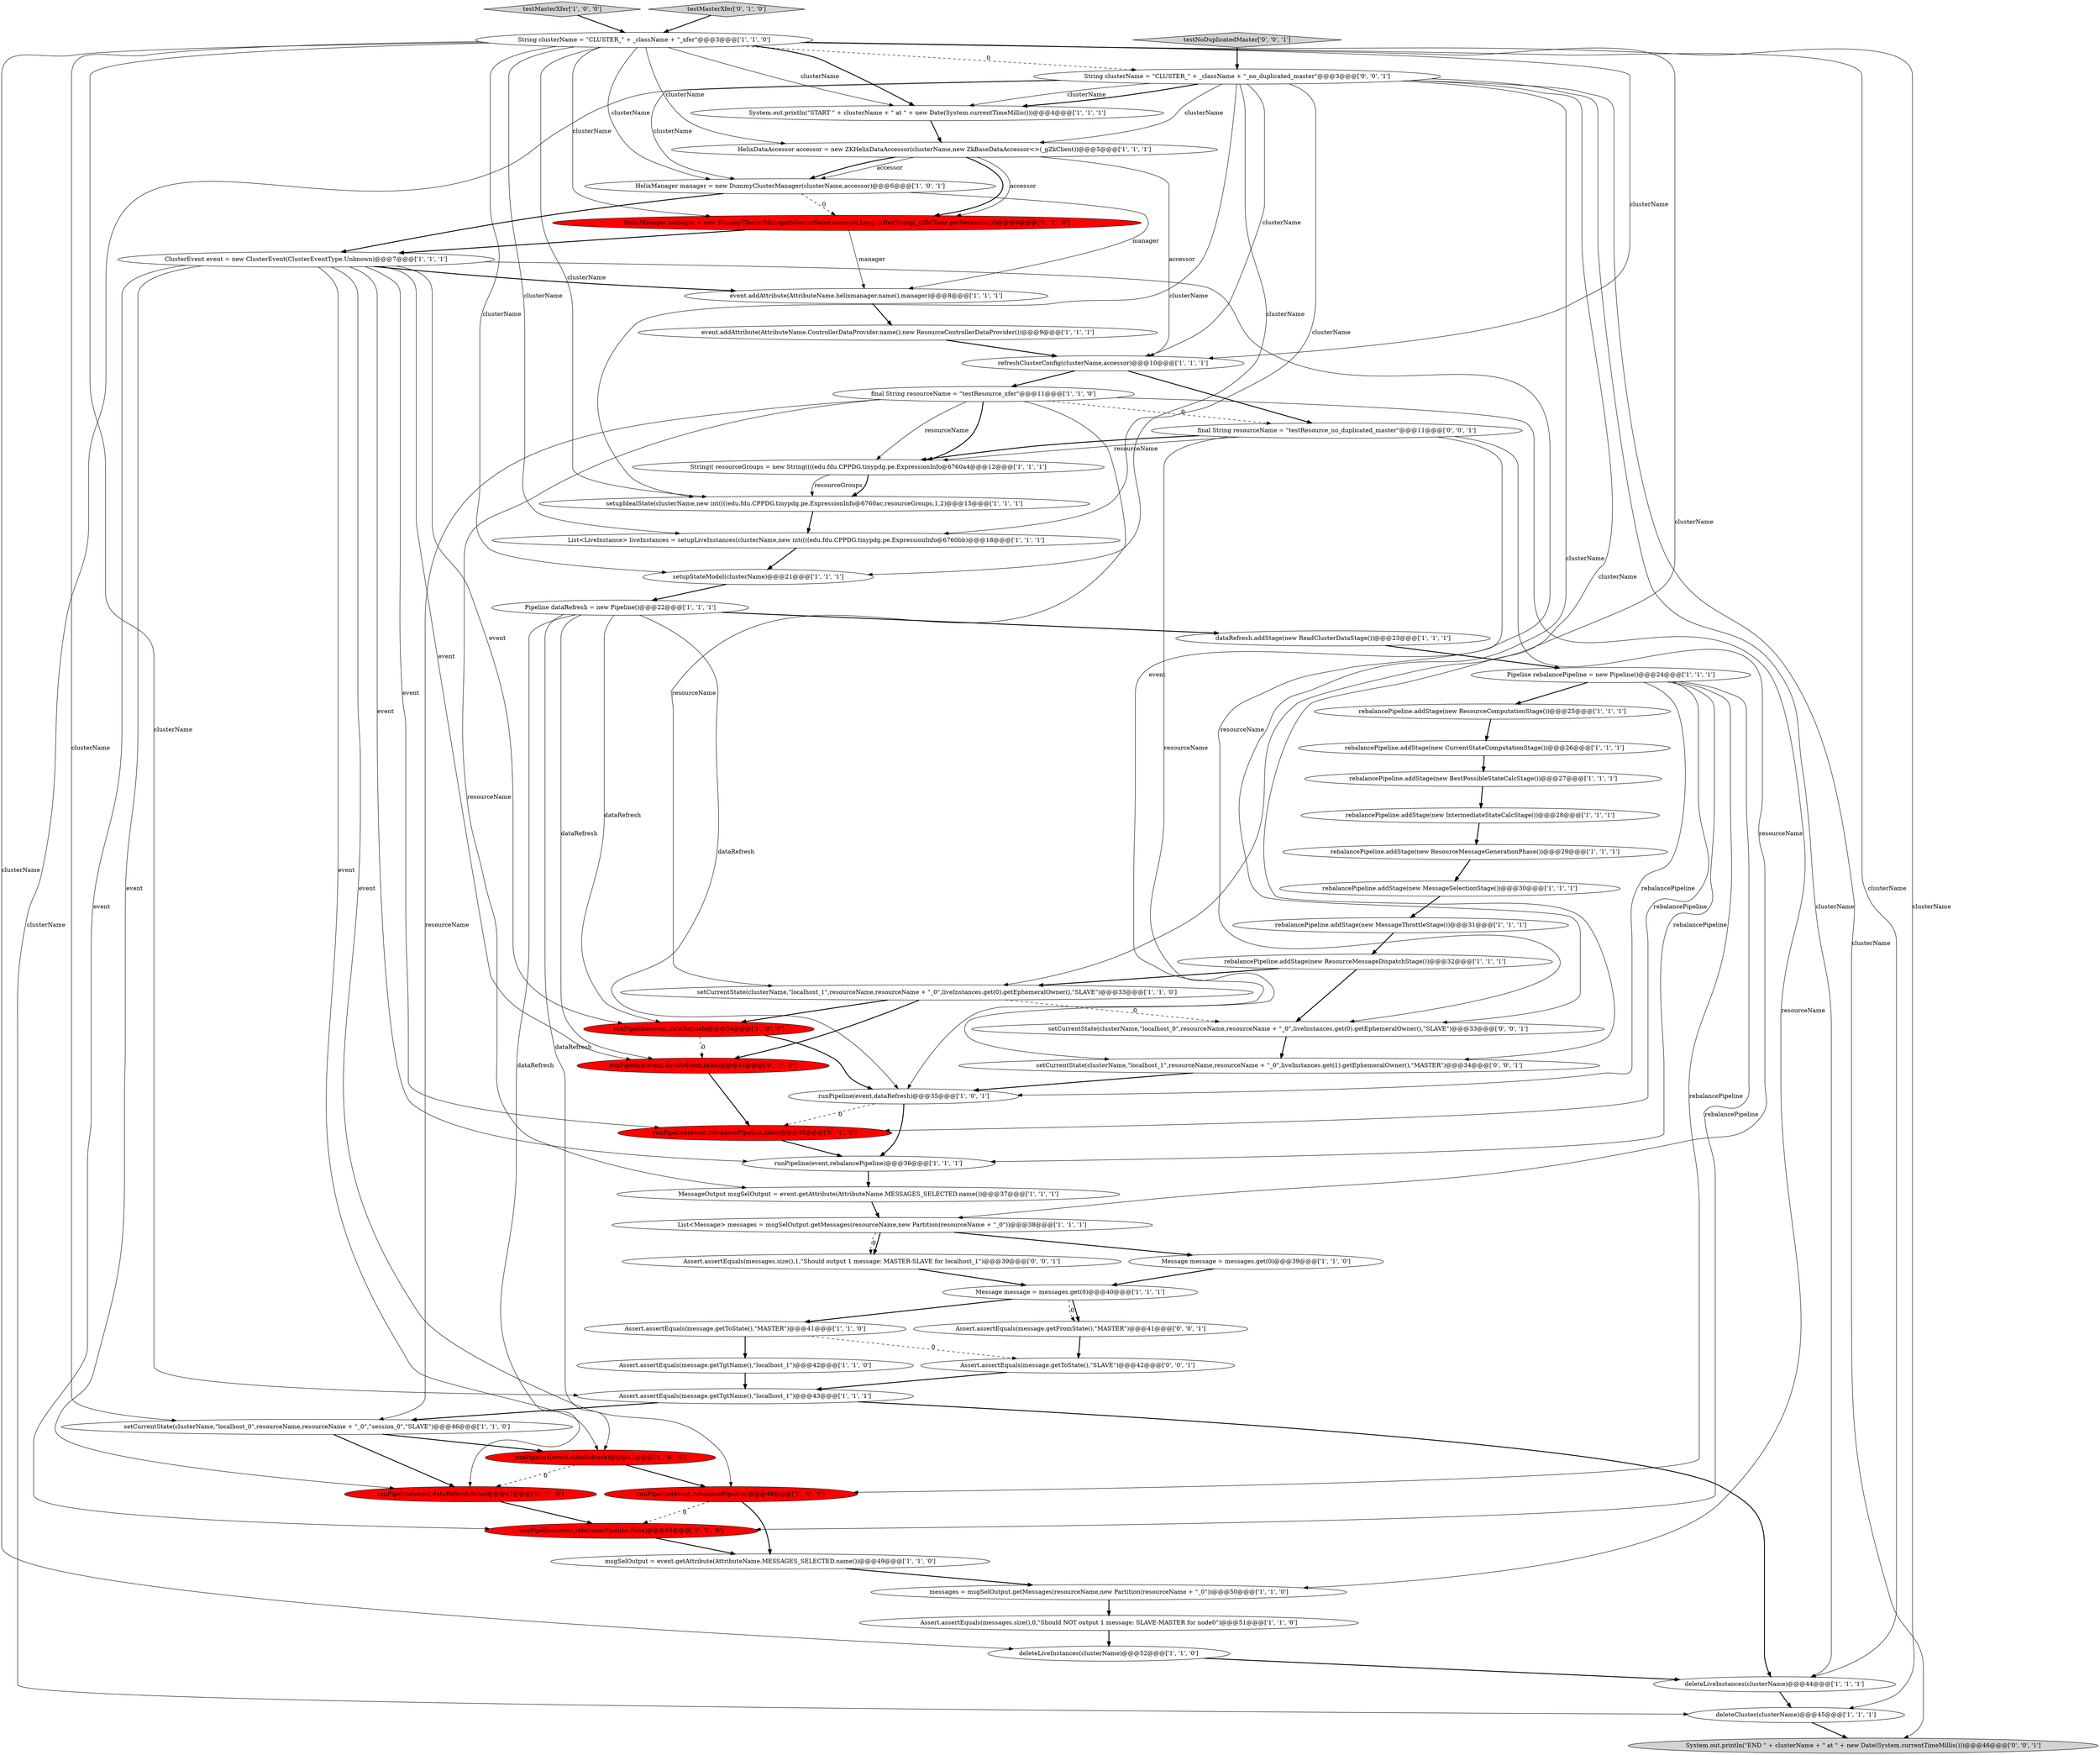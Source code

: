 digraph {
55 [style = filled, label = "Assert.assertEquals(messages.size(),1,\"Should output 1 message: MASTER-SLAVE for localhost_1\")@@@39@@@['0', '0', '1']", fillcolor = white, shape = ellipse image = "AAA0AAABBB3BBB"];
18 [style = filled, label = "Assert.assertEquals(message.getTgtName(),\"localhost_1\")@@@43@@@['1', '1', '1']", fillcolor = white, shape = ellipse image = "AAA0AAABBB1BBB"];
0 [style = filled, label = "rebalancePipeline.addStage(new IntermediateStateCalcStage())@@@28@@@['1', '1', '1']", fillcolor = white, shape = ellipse image = "AAA0AAABBB1BBB"];
26 [style = filled, label = "deleteLiveInstances(clusterName)@@@44@@@['1', '1', '1']", fillcolor = white, shape = ellipse image = "AAA0AAABBB1BBB"];
34 [style = filled, label = "final String resourceName = \"testResource_xfer\"@@@11@@@['1', '1', '0']", fillcolor = white, shape = ellipse image = "AAA0AAABBB1BBB"];
36 [style = filled, label = "Assert.assertEquals(message.getToState(),\"MASTER\")@@@41@@@['1', '1', '0']", fillcolor = white, shape = ellipse image = "AAA0AAABBB1BBB"];
29 [style = filled, label = "testMasterXfer['1', '0', '0']", fillcolor = lightgray, shape = diamond image = "AAA0AAABBB1BBB"];
23 [style = filled, label = "setCurrentState(clusterName,\"localhost_1\",resourceName,resourceName + \"_0\",liveInstances.get(0).getEphemeralOwner(),\"SLAVE\")@@@33@@@['1', '1', '0']", fillcolor = white, shape = ellipse image = "AAA0AAABBB1BBB"];
58 [style = filled, label = "setCurrentState(clusterName,\"localhost_1\",resourceName,resourceName + \"_0\",liveInstances.get(1).getEphemeralOwner(),\"MASTER\")@@@34@@@['0', '0', '1']", fillcolor = white, shape = ellipse image = "AAA0AAABBB3BBB"];
56 [style = filled, label = "String clusterName = \"CLUSTER_\" + _className + \"_no_duplicated_master\"@@@3@@@['0', '0', '1']", fillcolor = white, shape = ellipse image = "AAA0AAABBB3BBB"];
6 [style = filled, label = "rebalancePipeline.addStage(new ResourceComputationStage())@@@25@@@['1', '1', '1']", fillcolor = white, shape = ellipse image = "AAA0AAABBB1BBB"];
25 [style = filled, label = "rebalancePipeline.addStage(new MessageSelectionStage())@@@30@@@['1', '1', '1']", fillcolor = white, shape = ellipse image = "AAA0AAABBB1BBB"];
31 [style = filled, label = "rebalancePipeline.addStage(new MessageThrottleStage())@@@31@@@['1', '1', '1']", fillcolor = white, shape = ellipse image = "AAA0AAABBB1BBB"];
2 [style = filled, label = "rebalancePipeline.addStage(new CurrentStateComputationStage())@@@26@@@['1', '1', '1']", fillcolor = white, shape = ellipse image = "AAA0AAABBB1BBB"];
13 [style = filled, label = "runPipeline(event,dataRefresh)@@@47@@@['1', '0', '0']", fillcolor = red, shape = ellipse image = "AAA1AAABBB1BBB"];
59 [style = filled, label = "setCurrentState(clusterName,\"localhost_0\",resourceName,resourceName + \"_0\",liveInstances.get(0).getEphemeralOwner(),\"SLAVE\")@@@33@@@['0', '0', '1']", fillcolor = white, shape = ellipse image = "AAA0AAABBB3BBB"];
10 [style = filled, label = "List<LiveInstance> liveInstances = setupLiveInstances(clusterName,new int((((edu.fdu.CPPDG.tinypdg.pe.ExpressionInfo@6760bb)@@@18@@@['1', '1', '1']", fillcolor = white, shape = ellipse image = "AAA0AAABBB1BBB"];
21 [style = filled, label = "String(( resourceGroups = new String((((edu.fdu.CPPDG.tinypdg.pe.ExpressionInfo@6760a4@@@12@@@['1', '1', '1']", fillcolor = white, shape = ellipse image = "AAA0AAABBB1BBB"];
39 [style = filled, label = "String clusterName = \"CLUSTER_\" + _className + \"_xfer\"@@@3@@@['1', '1', '0']", fillcolor = white, shape = ellipse image = "AAA0AAABBB1BBB"];
27 [style = filled, label = "Assert.assertEquals(messages.size(),0,\"Should NOT output 1 message: SLAVE-MASTER for node0\")@@@51@@@['1', '1', '0']", fillcolor = white, shape = ellipse image = "AAA0AAABBB1BBB"];
16 [style = filled, label = "setupStateModel(clusterName)@@@21@@@['1', '1', '1']", fillcolor = white, shape = ellipse image = "AAA0AAABBB1BBB"];
43 [style = filled, label = "Message message = messages.get(0)@@@40@@@['1', '1', '1']", fillcolor = white, shape = ellipse image = "AAA0AAABBB1BBB"];
5 [style = filled, label = "setupIdealState(clusterName,new int((((edu.fdu.CPPDG.tinypdg.pe.ExpressionInfo@6760ac,resourceGroups,1,2)@@@15@@@['1', '1', '1']", fillcolor = white, shape = ellipse image = "AAA0AAABBB1BBB"];
7 [style = filled, label = "runPipeline(event,rebalancePipeline)@@@48@@@['1', '0', '0']", fillcolor = red, shape = ellipse image = "AAA1AAABBB1BBB"];
40 [style = filled, label = "runPipeline(event,rebalancePipeline)@@@36@@@['1', '1', '1']", fillcolor = white, shape = ellipse image = "AAA0AAABBB1BBB"];
15 [style = filled, label = "HelixManager manager = new DummyClusterManager(clusterName,accessor)@@@6@@@['1', '0', '1']", fillcolor = white, shape = ellipse image = "AAA0AAABBB1BBB"];
32 [style = filled, label = "deleteLiveInstances(clusterName)@@@52@@@['1', '1', '0']", fillcolor = white, shape = ellipse image = "AAA0AAABBB1BBB"];
24 [style = filled, label = "msgSelOutput = event.getAttribute(AttributeName.MESSAGES_SELECTED.name())@@@49@@@['1', '1', '0']", fillcolor = white, shape = ellipse image = "AAA0AAABBB1BBB"];
53 [style = filled, label = "testNoDuplicatedMaster['0', '0', '1']", fillcolor = lightgray, shape = diamond image = "AAA0AAABBB3BBB"];
41 [style = filled, label = "event.addAttribute(AttributeName.helixmanager.name(),manager)@@@8@@@['1', '1', '1']", fillcolor = white, shape = ellipse image = "AAA0AAABBB1BBB"];
45 [style = filled, label = "runPipeline(event,dataRefresh,false)@@@47@@@['0', '1', '0']", fillcolor = red, shape = ellipse image = "AAA1AAABBB2BBB"];
37 [style = filled, label = "Pipeline dataRefresh = new Pipeline()@@@22@@@['1', '1', '1']", fillcolor = white, shape = ellipse image = "AAA0AAABBB1BBB"];
1 [style = filled, label = "List<Message> messages = msgSelOutput.getMessages(resourceName,new Partition(resourceName + \"_0\"))@@@38@@@['1', '1', '1']", fillcolor = white, shape = ellipse image = "AAA0AAABBB1BBB"];
51 [style = filled, label = "Assert.assertEquals(message.getToState(),\"SLAVE\")@@@42@@@['0', '0', '1']", fillcolor = white, shape = ellipse image = "AAA0AAABBB3BBB"];
14 [style = filled, label = "refreshClusterConfig(clusterName,accessor)@@@10@@@['1', '1', '1']", fillcolor = white, shape = ellipse image = "AAA0AAABBB1BBB"];
17 [style = filled, label = "event.addAttribute(AttributeName.ControllerDataProvider.name(),new ResourceControllerDataProvider())@@@9@@@['1', '1', '1']", fillcolor = white, shape = ellipse image = "AAA0AAABBB1BBB"];
33 [style = filled, label = "HelixDataAccessor accessor = new ZKHelixDataAccessor(clusterName,new ZkBaseDataAccessor<>(_gZkClient))@@@5@@@['1', '1', '1']", fillcolor = white, shape = ellipse image = "AAA0AAABBB1BBB"];
38 [style = filled, label = "rebalancePipeline.addStage(new ResourceMessageGenerationPhase())@@@29@@@['1', '1', '1']", fillcolor = white, shape = ellipse image = "AAA0AAABBB1BBB"];
12 [style = filled, label = "runPipeline(event,dataRefresh)@@@34@@@['1', '0', '0']", fillcolor = red, shape = ellipse image = "AAA1AAABBB1BBB"];
8 [style = filled, label = "messages = msgSelOutput.getMessages(resourceName,new Partition(resourceName + \"_0\"))@@@50@@@['1', '1', '0']", fillcolor = white, shape = ellipse image = "AAA0AAABBB1BBB"];
57 [style = filled, label = "System.out.println(\"END \" + clusterName + \" at \" + new Date(System.currentTimeMillis()))@@@46@@@['0', '0', '1']", fillcolor = lightgray, shape = ellipse image = "AAA0AAABBB3BBB"];
54 [style = filled, label = "final String resourceName = \"testResource_no_duplicated_master\"@@@11@@@['0', '0', '1']", fillcolor = white, shape = ellipse image = "AAA0AAABBB3BBB"];
30 [style = filled, label = "Pipeline rebalancePipeline = new Pipeline()@@@24@@@['1', '1', '1']", fillcolor = white, shape = ellipse image = "AAA0AAABBB1BBB"];
52 [style = filled, label = "Assert.assertEquals(message.getFromState(),\"MASTER\")@@@41@@@['0', '0', '1']", fillcolor = white, shape = ellipse image = "AAA0AAABBB3BBB"];
11 [style = filled, label = "Assert.assertEquals(message.getTgtName(),\"localhost_1\")@@@42@@@['1', '1', '0']", fillcolor = white, shape = ellipse image = "AAA0AAABBB1BBB"];
3 [style = filled, label = "Message message = messages.get(0)@@@39@@@['1', '1', '0']", fillcolor = white, shape = ellipse image = "AAA0AAABBB1BBB"];
46 [style = filled, label = "HelixManager manager = new DummyClusterManager(clusterName,accessor,Long.toHexString(_gZkClient.getSessionId()))@@@6@@@['0', '1', '0']", fillcolor = red, shape = ellipse image = "AAA1AAABBB2BBB"];
4 [style = filled, label = "setCurrentState(clusterName,\"localhost_0\",resourceName,resourceName + \"_0\",\"session_0\",\"SLAVE\")@@@46@@@['1', '1', '0']", fillcolor = white, shape = ellipse image = "AAA0AAABBB1BBB"];
35 [style = filled, label = "dataRefresh.addStage(new ReadClusterDataStage())@@@23@@@['1', '1', '1']", fillcolor = white, shape = ellipse image = "AAA0AAABBB1BBB"];
20 [style = filled, label = "MessageOutput msgSelOutput = event.getAttribute(AttributeName.MESSAGES_SELECTED.name())@@@37@@@['1', '1', '1']", fillcolor = white, shape = ellipse image = "AAA0AAABBB1BBB"];
28 [style = filled, label = "deleteCluster(clusterName)@@@45@@@['1', '1', '1']", fillcolor = white, shape = ellipse image = "AAA0AAABBB1BBB"];
49 [style = filled, label = "runPipeline(event,dataRefresh,false)@@@34@@@['0', '1', '0']", fillcolor = red, shape = ellipse image = "AAA1AAABBB2BBB"];
9 [style = filled, label = "ClusterEvent event = new ClusterEvent(ClusterEventType.Unknown)@@@7@@@['1', '1', '1']", fillcolor = white, shape = ellipse image = "AAA0AAABBB1BBB"];
22 [style = filled, label = "rebalancePipeline.addStage(new ResourceMessageDispatchStage())@@@32@@@['1', '1', '1']", fillcolor = white, shape = ellipse image = "AAA0AAABBB1BBB"];
48 [style = filled, label = "runPipeline(event,rebalancePipeline,false)@@@48@@@['0', '1', '0']", fillcolor = red, shape = ellipse image = "AAA1AAABBB2BBB"];
47 [style = filled, label = "runPipeline(event,rebalancePipeline,false)@@@35@@@['0', '1', '0']", fillcolor = red, shape = ellipse image = "AAA1AAABBB2BBB"];
50 [style = filled, label = "testMasterXfer['0', '1', '0']", fillcolor = lightgray, shape = diamond image = "AAA0AAABBB2BBB"];
19 [style = filled, label = "System.out.println(\"START \" + clusterName + \" at \" + new Date(System.currentTimeMillis()))@@@4@@@['1', '1', '1']", fillcolor = white, shape = ellipse image = "AAA0AAABBB1BBB"];
44 [style = filled, label = "rebalancePipeline.addStage(new BestPossibleStateCalcStage())@@@27@@@['1', '1', '1']", fillcolor = white, shape = ellipse image = "AAA0AAABBB1BBB"];
42 [style = filled, label = "runPipeline(event,dataRefresh)@@@35@@@['1', '0', '1']", fillcolor = white, shape = ellipse image = "AAA0AAABBB1BBB"];
37->12 [style = solid, label="dataRefresh"];
39->19 [style = bold, label=""];
16->37 [style = bold, label=""];
56->59 [style = solid, label="clusterName"];
27->32 [style = bold, label=""];
1->55 [style = dashed, label="0"];
1->55 [style = bold, label=""];
39->23 [style = solid, label="clusterName"];
39->5 [style = solid, label="clusterName"];
54->1 [style = solid, label="resourceName"];
39->16 [style = solid, label="clusterName"];
46->41 [style = solid, label="manager"];
12->42 [style = bold, label=""];
59->58 [style = bold, label=""];
40->20 [style = bold, label=""];
30->48 [style = solid, label="rebalancePipeline"];
30->6 [style = bold, label=""];
34->54 [style = dashed, label="0"];
45->48 [style = bold, label=""];
39->4 [style = solid, label="clusterName"];
36->11 [style = bold, label=""];
25->31 [style = bold, label=""];
13->45 [style = dashed, label="0"];
22->59 [style = bold, label=""];
39->19 [style = solid, label="clusterName"];
17->14 [style = bold, label=""];
9->42 [style = solid, label="event"];
39->18 [style = solid, label="clusterName"];
9->45 [style = solid, label="event"];
30->47 [style = solid, label="rebalancePipeline"];
2->44 [style = bold, label=""];
33->46 [style = bold, label=""];
39->14 [style = solid, label="clusterName"];
23->12 [style = bold, label=""];
26->28 [style = bold, label=""];
39->10 [style = solid, label="clusterName"];
8->27 [style = bold, label=""];
48->24 [style = bold, label=""];
5->10 [style = bold, label=""];
23->49 [style = bold, label=""];
33->15 [style = solid, label="accessor"];
56->10 [style = solid, label="clusterName"];
33->15 [style = bold, label=""];
29->39 [style = bold, label=""];
54->21 [style = solid, label="resourceName"];
34->4 [style = solid, label="resourceName"];
54->59 [style = solid, label="resourceName"];
56->15 [style = solid, label="clusterName"];
7->48 [style = dashed, label="0"];
23->59 [style = dashed, label="0"];
56->26 [style = solid, label="clusterName"];
22->23 [style = bold, label=""];
56->28 [style = solid, label="clusterName"];
42->40 [style = bold, label=""];
32->26 [style = bold, label=""];
11->18 [style = bold, label=""];
50->39 [style = bold, label=""];
0->38 [style = bold, label=""];
6->2 [style = bold, label=""];
56->33 [style = solid, label="clusterName"];
33->14 [style = solid, label="accessor"];
4->45 [style = bold, label=""];
7->24 [style = bold, label=""];
56->58 [style = solid, label="clusterName"];
21->5 [style = solid, label="resourceGroups"];
18->4 [style = bold, label=""];
15->9 [style = bold, label=""];
56->57 [style = solid, label="clusterName"];
9->48 [style = solid, label="event"];
9->40 [style = solid, label="event"];
58->42 [style = bold, label=""];
51->18 [style = bold, label=""];
37->45 [style = solid, label="dataRefresh"];
38->25 [style = bold, label=""];
53->56 [style = bold, label=""];
54->58 [style = solid, label="resourceName"];
24->8 [style = bold, label=""];
52->51 [style = bold, label=""];
30->42 [style = solid, label="rebalancePipeline"];
37->42 [style = solid, label="dataRefresh"];
30->7 [style = solid, label="rebalancePipeline"];
9->49 [style = solid, label="event"];
9->7 [style = solid, label="event"];
19->33 [style = bold, label=""];
43->52 [style = dashed, label="0"];
46->9 [style = bold, label=""];
39->32 [style = solid, label="clusterName"];
47->40 [style = bold, label=""];
34->20 [style = solid, label="resourceName"];
4->13 [style = bold, label=""];
18->26 [style = bold, label=""];
43->36 [style = bold, label=""];
1->3 [style = bold, label=""];
34->23 [style = solid, label="resourceName"];
20->1 [style = bold, label=""];
39->28 [style = solid, label="clusterName"];
21->5 [style = bold, label=""];
34->8 [style = solid, label="resourceName"];
39->26 [style = solid, label="clusterName"];
10->16 [style = bold, label=""];
15->41 [style = solid, label="manager"];
56->5 [style = solid, label="clusterName"];
54->21 [style = bold, label=""];
55->43 [style = bold, label=""];
34->21 [style = solid, label="resourceName"];
9->47 [style = solid, label="event"];
37->13 [style = solid, label="dataRefresh"];
37->35 [style = bold, label=""];
28->57 [style = bold, label=""];
35->30 [style = bold, label=""];
9->13 [style = solid, label="event"];
34->21 [style = bold, label=""];
9->12 [style = solid, label="event"];
39->56 [style = dashed, label="0"];
39->46 [style = solid, label="clusterName"];
31->22 [style = bold, label=""];
39->33 [style = solid, label="clusterName"];
42->47 [style = dashed, label="0"];
33->46 [style = solid, label="accessor"];
39->15 [style = solid, label="clusterName"];
14->34 [style = bold, label=""];
43->52 [style = bold, label=""];
56->16 [style = solid, label="clusterName"];
37->49 [style = solid, label="dataRefresh"];
30->40 [style = solid, label="rebalancePipeline"];
49->47 [style = bold, label=""];
9->41 [style = bold, label=""];
14->54 [style = bold, label=""];
56->19 [style = solid, label="clusterName"];
41->17 [style = bold, label=""];
15->46 [style = dashed, label="0"];
13->7 [style = bold, label=""];
56->19 [style = bold, label=""];
56->14 [style = solid, label="clusterName"];
3->43 [style = bold, label=""];
36->51 [style = dashed, label="0"];
12->49 [style = dashed, label="0"];
44->0 [style = bold, label=""];
}
